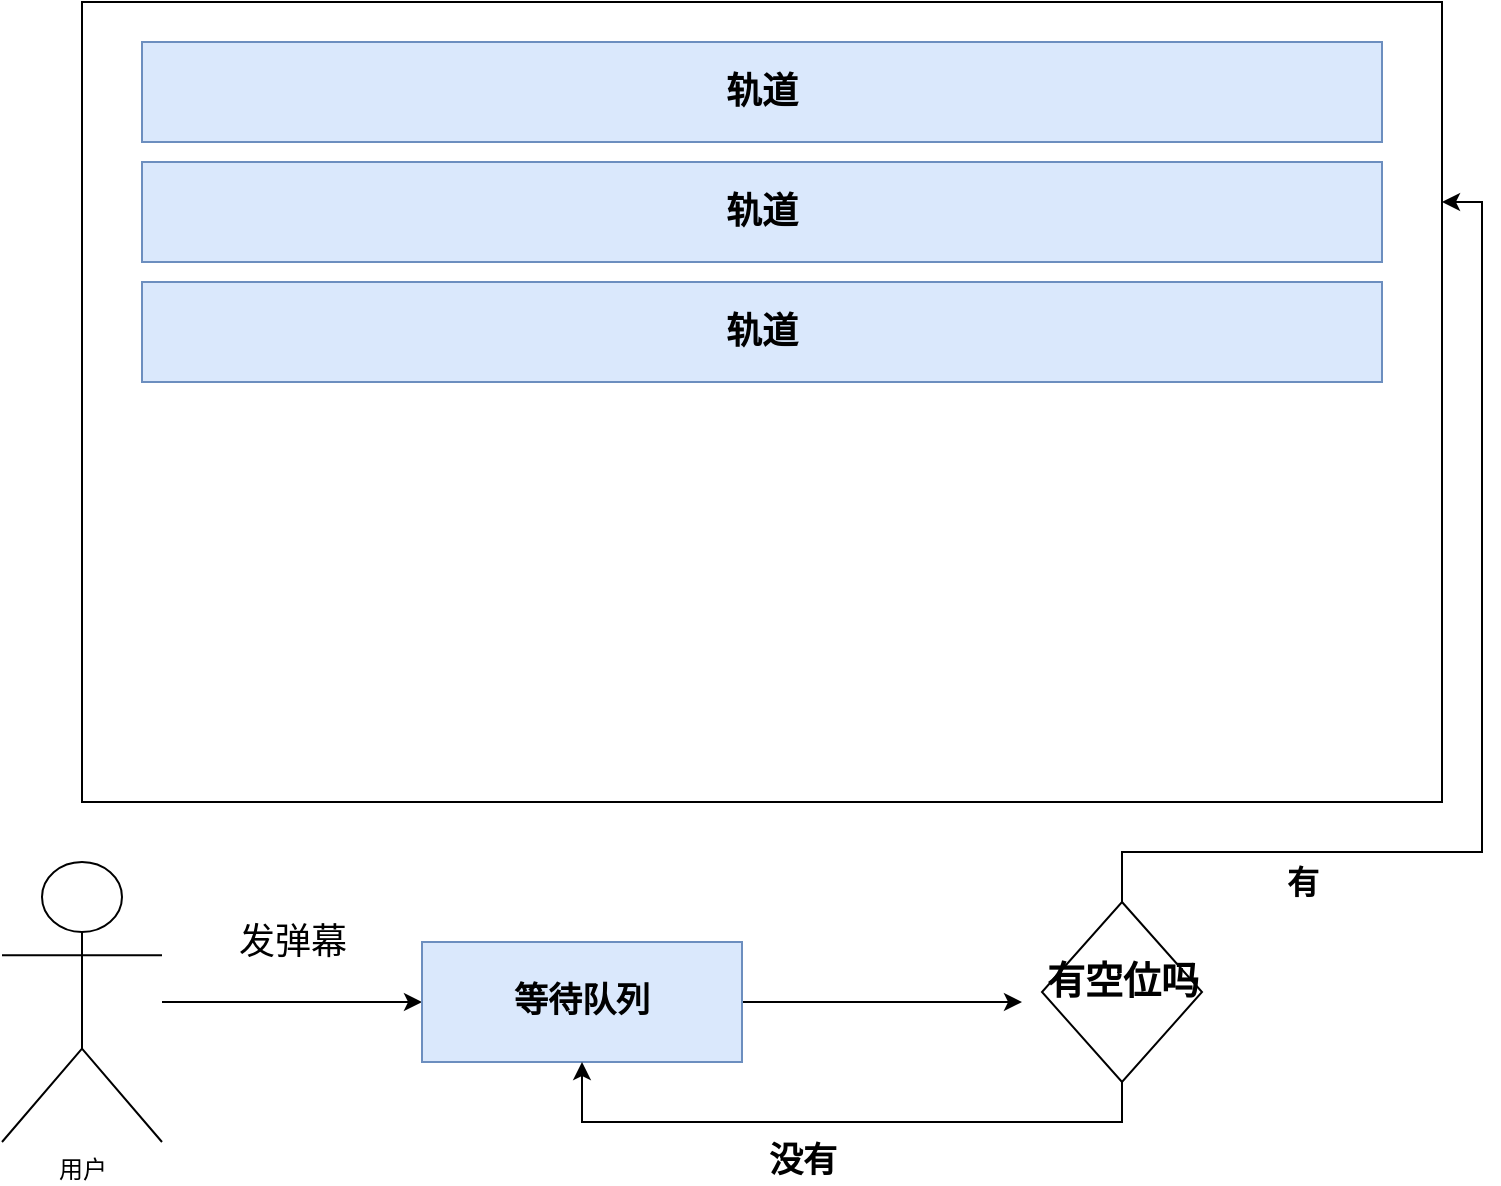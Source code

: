 <mxfile version="13.9.2" type="github">
  <diagram id="4VVbFTu2FVwHRx5DOE8H" name="Page-1">
    <mxGraphModel dx="1298" dy="670" grid="1" gridSize="10" guides="1" tooltips="1" connect="1" arrows="1" fold="1" page="1" pageScale="1" pageWidth="827" pageHeight="800" math="0" shadow="0">
      <root>
        <mxCell id="0" />
        <mxCell id="1" parent="0" />
        <mxCell id="lPmmJmP4kqbY_R4TdMFv-2" value="" style="rounded=0;whiteSpace=wrap;html=1;" vertex="1" parent="1">
          <mxGeometry x="70" y="120" width="680" height="400" as="geometry" />
        </mxCell>
        <mxCell id="lPmmJmP4kqbY_R4TdMFv-3" value="&lt;b&gt;&lt;font style=&quot;font-size: 18px&quot;&gt;轨道&lt;/font&gt;&lt;/b&gt;" style="rounded=0;whiteSpace=wrap;html=1;fillColor=#dae8fc;strokeColor=#6c8ebf;" vertex="1" parent="1">
          <mxGeometry x="100" y="140" width="620" height="50" as="geometry" />
        </mxCell>
        <mxCell id="lPmmJmP4kqbY_R4TdMFv-6" value="&lt;b&gt;&lt;font style=&quot;font-size: 18px&quot;&gt;轨道&lt;/font&gt;&lt;/b&gt;" style="rounded=0;whiteSpace=wrap;html=1;fillColor=#dae8fc;strokeColor=#6c8ebf;" vertex="1" parent="1">
          <mxGeometry x="100" y="200" width="620" height="50" as="geometry" />
        </mxCell>
        <mxCell id="lPmmJmP4kqbY_R4TdMFv-7" value="&lt;b&gt;&lt;font style=&quot;font-size: 18px&quot;&gt;轨道&lt;/font&gt;&lt;/b&gt;" style="rounded=0;whiteSpace=wrap;html=1;fillColor=#dae8fc;strokeColor=#6c8ebf;" vertex="1" parent="1">
          <mxGeometry x="100" y="260" width="620" height="50" as="geometry" />
        </mxCell>
        <mxCell id="lPmmJmP4kqbY_R4TdMFv-17" style="edgeStyle=orthogonalEdgeStyle;rounded=0;orthogonalLoop=1;jettySize=auto;html=1;entryX=0;entryY=0.5;entryDx=0;entryDy=0;" edge="1" parent="1" source="lPmmJmP4kqbY_R4TdMFv-11" target="lPmmJmP4kqbY_R4TdMFv-12">
          <mxGeometry relative="1" as="geometry" />
        </mxCell>
        <mxCell id="lPmmJmP4kqbY_R4TdMFv-11" value="用户" style="shape=umlActor;verticalLabelPosition=bottom;verticalAlign=top;html=1;outlineConnect=0;" vertex="1" parent="1">
          <mxGeometry x="30" y="550" width="80" height="140" as="geometry" />
        </mxCell>
        <mxCell id="lPmmJmP4kqbY_R4TdMFv-18" style="edgeStyle=orthogonalEdgeStyle;rounded=0;orthogonalLoop=1;jettySize=auto;html=1;" edge="1" parent="1" source="lPmmJmP4kqbY_R4TdMFv-12">
          <mxGeometry relative="1" as="geometry">
            <mxPoint x="540" y="620" as="targetPoint" />
          </mxGeometry>
        </mxCell>
        <mxCell id="lPmmJmP4kqbY_R4TdMFv-12" value="&lt;b&gt;&lt;font style=&quot;font-size: 17px&quot;&gt;等待队列&lt;/font&gt;&lt;/b&gt;" style="rounded=0;whiteSpace=wrap;html=1;fillColor=#dae8fc;strokeColor=#6c8ebf;" vertex="1" parent="1">
          <mxGeometry x="240" y="590" width="160" height="60" as="geometry" />
        </mxCell>
        <mxCell id="lPmmJmP4kqbY_R4TdMFv-14" value="&lt;font style=&quot;font-size: 18px&quot;&gt;发弹幕&lt;/font&gt;" style="text;html=1;align=center;verticalAlign=middle;resizable=0;points=[];autosize=1;" vertex="1" parent="1">
          <mxGeometry x="140" y="580" width="70" height="20" as="geometry" />
        </mxCell>
        <mxCell id="lPmmJmP4kqbY_R4TdMFv-20" style="edgeStyle=orthogonalEdgeStyle;rounded=0;orthogonalLoop=1;jettySize=auto;html=1;entryX=1;entryY=0.25;entryDx=0;entryDy=0;" edge="1" parent="1" source="lPmmJmP4kqbY_R4TdMFv-16" target="lPmmJmP4kqbY_R4TdMFv-2">
          <mxGeometry relative="1" as="geometry" />
        </mxCell>
        <mxCell id="lPmmJmP4kqbY_R4TdMFv-22" style="edgeStyle=orthogonalEdgeStyle;rounded=0;orthogonalLoop=1;jettySize=auto;html=1;entryX=0.5;entryY=1;entryDx=0;entryDy=0;" edge="1" parent="1" source="lPmmJmP4kqbY_R4TdMFv-16" target="lPmmJmP4kqbY_R4TdMFv-12">
          <mxGeometry relative="1" as="geometry">
            <Array as="points">
              <mxPoint x="590" y="680" />
              <mxPoint x="320" y="680" />
            </Array>
          </mxGeometry>
        </mxCell>
        <mxCell id="lPmmJmP4kqbY_R4TdMFv-16" value="" style="rhombus;whiteSpace=wrap;html=1;" vertex="1" parent="1">
          <mxGeometry x="550" y="570" width="80" height="90" as="geometry" />
        </mxCell>
        <mxCell id="lPmmJmP4kqbY_R4TdMFv-19" value="&lt;b&gt;&lt;font style=&quot;font-size: 19px&quot;&gt;有空位吗&lt;/font&gt;&lt;/b&gt;" style="text;html=1;align=center;verticalAlign=middle;resizable=0;points=[];autosize=1;" vertex="1" parent="1">
          <mxGeometry x="545" y="600" width="90" height="20" as="geometry" />
        </mxCell>
        <mxCell id="lPmmJmP4kqbY_R4TdMFv-21" value="&lt;b&gt;&lt;font style=&quot;font-size: 16px&quot;&gt;有&lt;/font&gt;&lt;/b&gt;" style="text;html=1;align=center;verticalAlign=middle;resizable=0;points=[];autosize=1;" vertex="1" parent="1">
          <mxGeometry x="665" y="550" width="30" height="20" as="geometry" />
        </mxCell>
        <mxCell id="lPmmJmP4kqbY_R4TdMFv-23" value="&lt;b&gt;&lt;font style=&quot;font-size: 17px&quot;&gt;没有&lt;/font&gt;&lt;/b&gt;" style="text;html=1;align=center;verticalAlign=middle;resizable=0;points=[];autosize=1;" vertex="1" parent="1">
          <mxGeometry x="405" y="690" width="50" height="20" as="geometry" />
        </mxCell>
      </root>
    </mxGraphModel>
  </diagram>
</mxfile>
